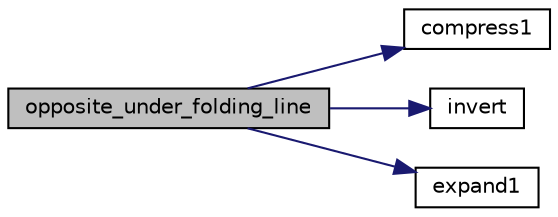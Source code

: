 digraph "opposite_under_folding_line"
{
  edge [fontname="Helvetica",fontsize="10",labelfontname="Helvetica",labelfontsize="10"];
  node [fontname="Helvetica",fontsize="10",shape=record];
  rankdir="LR";
  Node621 [label="opposite_under_folding_line",height=0.2,width=0.4,color="black", fillcolor="grey75", style="filled", fontcolor="black"];
  Node621 -> Node622 [color="midnightblue",fontsize="10",style="solid",fontname="Helvetica"];
  Node622 [label="compress1",height=0.2,width=0.4,color="black", fillcolor="white", style="filled",URL="$de/d10/hamming_8_c.html#a356787ba08a6c14f9a76b3a4222d18fc"];
  Node621 -> Node623 [color="midnightblue",fontsize="10",style="solid",fontname="Helvetica"];
  Node623 [label="invert",height=0.2,width=0.4,color="black", fillcolor="white", style="filled",URL="$de/d10/hamming_8_c.html#a62e41f114dbb38cabcfe808800b75839"];
  Node621 -> Node624 [color="midnightblue",fontsize="10",style="solid",fontname="Helvetica"];
  Node624 [label="expand1",height=0.2,width=0.4,color="black", fillcolor="white", style="filled",URL="$de/d10/hamming_8_c.html#a36f1646c24ad2598cc12104f90fceea1"];
}
